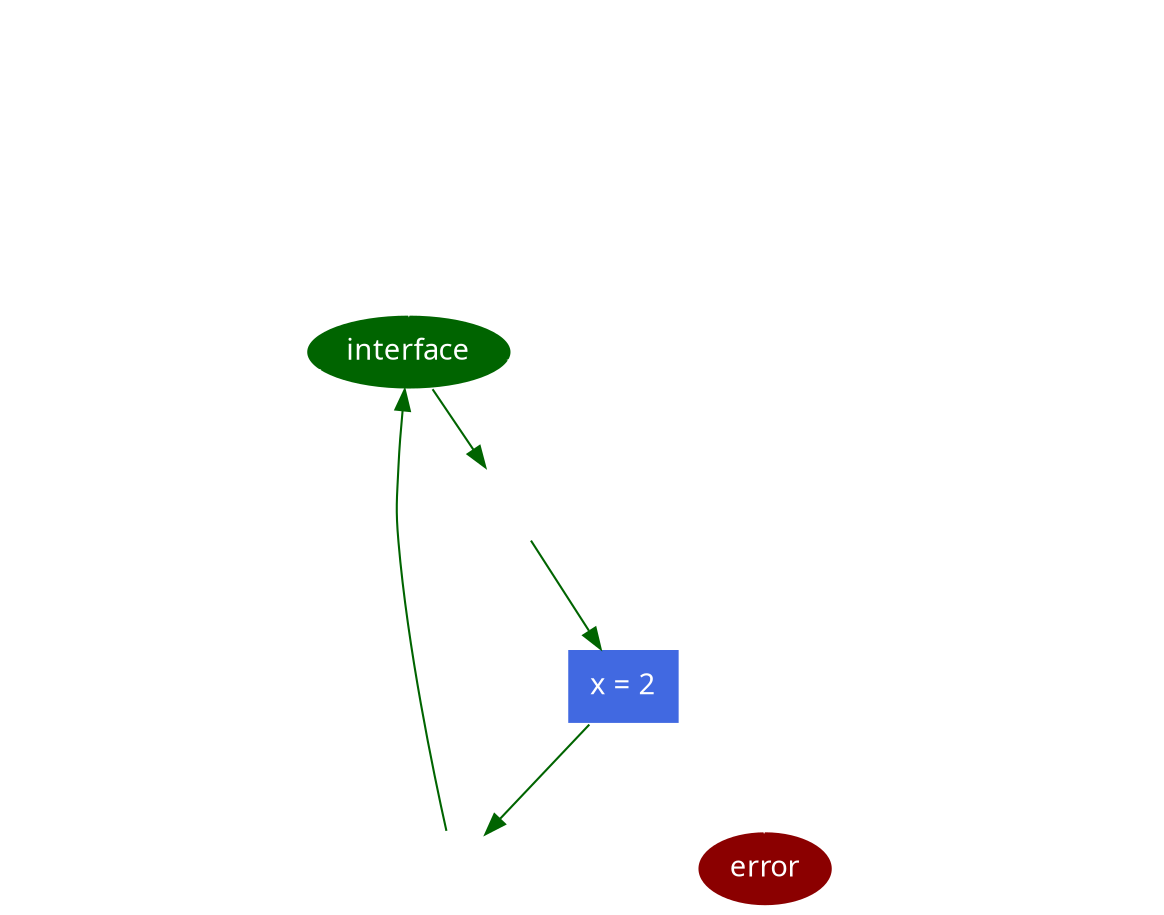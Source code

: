 digraph StateMachine {
	graph [bgcolor=transparent fontpath="/home/leonardo/devel/text/chc_devcon_v/fonts" fontname="OverpassMono-Bold.ttf"]
	node [color=white, fontcolor=white fontpath="/home/leonardo/devel/text/chc_devcon_v/fonts" fontname="OverpassMono-Bold.ttf"];
	edge [color=white, fontcolor=white fontpath="/home/leonardo/devel/text/chc_devcon_v/fonts" fontname="OverpassMono-Bold.ttf"];

	interface [style=filled, fillcolor=darkgreen]
	error [style=filled, fillcolor=darkred]

	interface [xlabel="x = 2"]

	constructor_body [shape=record label="x = 0"]

	f_if [shape=record label="x = 1"]

	g_if [shape=record label="x = 2" style=filled fillcolor=royalblue]

	invariant_body [shape=record label="assert(x \<= 1)"]

	constructor -> constructor_body
	constructor_body -> interface

	interface -> f_entry
	f_entry -> f_if [label="x = 0"]
	f_if -> f_exit
	f_entry -> f_exit [label="x != 0"]
	f_exit -> interface

	interface -> g_entry [color=darkgreen]
	g_entry -> g_if [label="x = 1" color=darkgreen]
	g_if -> g_exit [color=darkgreen]
	g_entry -> g_exit [label="x != 1"]
	g_exit -> interface [color=darkgreen]

	interface -> invariant_entry
	invariant_entry -> invariant_body
	invariant_body -> error [label="x > 1"]
	invariant_body -> invariant_exit [label="x <= 1"]
	invariant_exit -> interface
}
